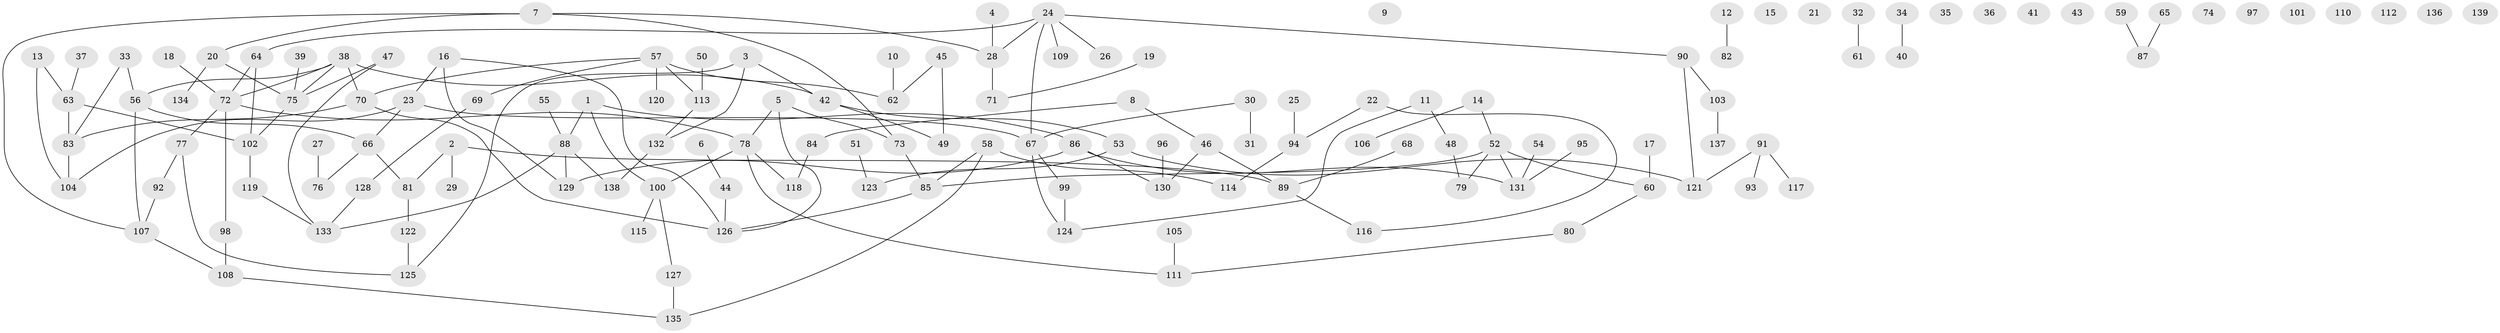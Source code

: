 // coarse degree distribution, {2: 0.375, 4: 0.16666666666666666, 6: 0.16666666666666666, 7: 0.08333333333333333, 3: 0.08333333333333333, 8: 0.041666666666666664, 5: 0.08333333333333333}
// Generated by graph-tools (version 1.1) at 2025/35/03/04/25 23:35:54]
// undirected, 139 vertices, 154 edges
graph export_dot {
  node [color=gray90,style=filled];
  1;
  2;
  3;
  4;
  5;
  6;
  7;
  8;
  9;
  10;
  11;
  12;
  13;
  14;
  15;
  16;
  17;
  18;
  19;
  20;
  21;
  22;
  23;
  24;
  25;
  26;
  27;
  28;
  29;
  30;
  31;
  32;
  33;
  34;
  35;
  36;
  37;
  38;
  39;
  40;
  41;
  42;
  43;
  44;
  45;
  46;
  47;
  48;
  49;
  50;
  51;
  52;
  53;
  54;
  55;
  56;
  57;
  58;
  59;
  60;
  61;
  62;
  63;
  64;
  65;
  66;
  67;
  68;
  69;
  70;
  71;
  72;
  73;
  74;
  75;
  76;
  77;
  78;
  79;
  80;
  81;
  82;
  83;
  84;
  85;
  86;
  87;
  88;
  89;
  90;
  91;
  92;
  93;
  94;
  95;
  96;
  97;
  98;
  99;
  100;
  101;
  102;
  103;
  104;
  105;
  106;
  107;
  108;
  109;
  110;
  111;
  112;
  113;
  114;
  115;
  116;
  117;
  118;
  119;
  120;
  121;
  122;
  123;
  124;
  125;
  126;
  127;
  128;
  129;
  130;
  131;
  132;
  133;
  134;
  135;
  136;
  137;
  138;
  139;
  1 -- 86;
  1 -- 88;
  1 -- 100;
  2 -- 29;
  2 -- 81;
  2 -- 89;
  3 -- 42;
  3 -- 125;
  3 -- 132;
  4 -- 28;
  5 -- 73;
  5 -- 78;
  5 -- 126;
  6 -- 44;
  7 -- 20;
  7 -- 28;
  7 -- 73;
  7 -- 107;
  8 -- 46;
  8 -- 84;
  10 -- 62;
  11 -- 48;
  11 -- 124;
  12 -- 82;
  13 -- 63;
  13 -- 104;
  14 -- 52;
  14 -- 106;
  16 -- 23;
  16 -- 126;
  16 -- 129;
  17 -- 60;
  18 -- 72;
  19 -- 71;
  20 -- 75;
  20 -- 134;
  22 -- 94;
  22 -- 116;
  23 -- 66;
  23 -- 67;
  23 -- 104;
  24 -- 26;
  24 -- 28;
  24 -- 64;
  24 -- 67;
  24 -- 90;
  24 -- 109;
  25 -- 94;
  27 -- 76;
  28 -- 71;
  30 -- 31;
  30 -- 67;
  32 -- 61;
  33 -- 56;
  33 -- 83;
  34 -- 40;
  37 -- 63;
  38 -- 42;
  38 -- 56;
  38 -- 70;
  38 -- 72;
  38 -- 75;
  39 -- 75;
  42 -- 49;
  42 -- 53;
  44 -- 126;
  45 -- 49;
  45 -- 62;
  46 -- 89;
  46 -- 130;
  47 -- 75;
  47 -- 133;
  48 -- 79;
  50 -- 113;
  51 -- 123;
  52 -- 60;
  52 -- 79;
  52 -- 85;
  52 -- 131;
  53 -- 121;
  53 -- 123;
  54 -- 131;
  55 -- 88;
  56 -- 66;
  56 -- 107;
  57 -- 62;
  57 -- 69;
  57 -- 70;
  57 -- 113;
  57 -- 120;
  58 -- 85;
  58 -- 114;
  58 -- 135;
  59 -- 87;
  60 -- 80;
  63 -- 83;
  63 -- 102;
  64 -- 72;
  64 -- 102;
  65 -- 87;
  66 -- 76;
  66 -- 81;
  67 -- 99;
  67 -- 124;
  68 -- 89;
  69 -- 128;
  70 -- 83;
  70 -- 126;
  72 -- 77;
  72 -- 78;
  72 -- 98;
  73 -- 85;
  75 -- 102;
  77 -- 92;
  77 -- 125;
  78 -- 100;
  78 -- 111;
  78 -- 118;
  80 -- 111;
  81 -- 122;
  83 -- 104;
  84 -- 118;
  85 -- 126;
  86 -- 129;
  86 -- 130;
  86 -- 131;
  88 -- 129;
  88 -- 133;
  88 -- 138;
  89 -- 116;
  90 -- 103;
  90 -- 121;
  91 -- 93;
  91 -- 117;
  91 -- 121;
  92 -- 107;
  94 -- 114;
  95 -- 131;
  96 -- 130;
  98 -- 108;
  99 -- 124;
  100 -- 115;
  100 -- 127;
  102 -- 119;
  103 -- 137;
  105 -- 111;
  107 -- 108;
  108 -- 135;
  113 -- 132;
  119 -- 133;
  122 -- 125;
  127 -- 135;
  128 -- 133;
  132 -- 138;
}
